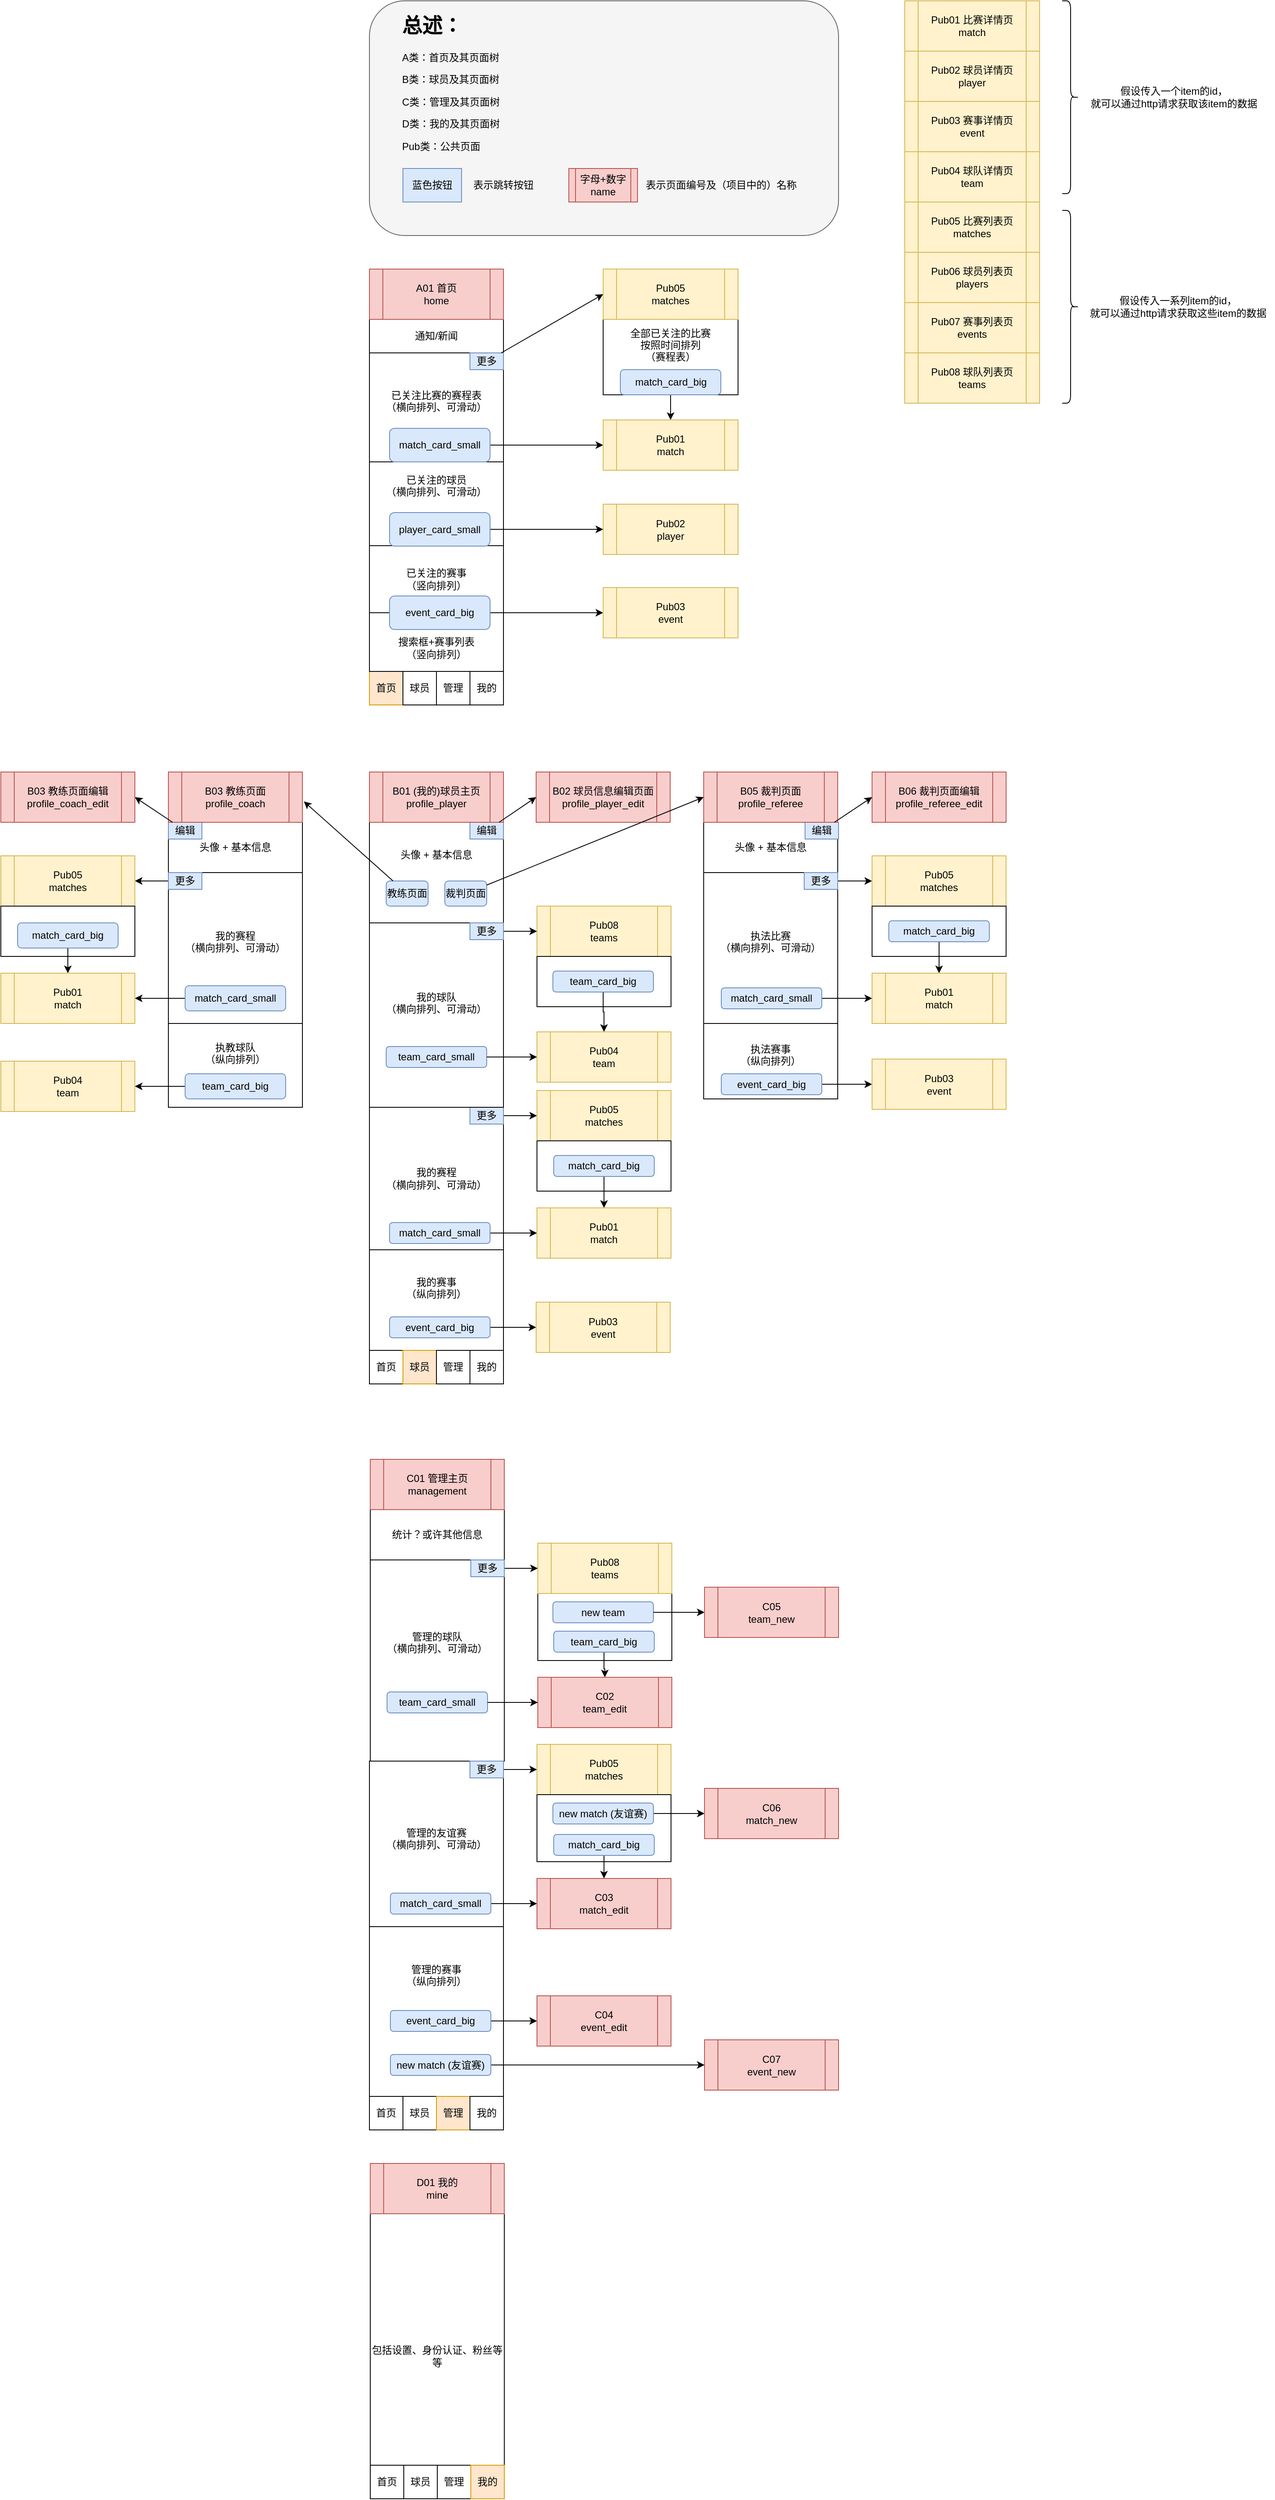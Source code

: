 <mxfile version="23.1.5" type="device">
  <diagram name="第 1 页" id="bRs-Yu05ukqLQXvmFO2j">
    <mxGraphModel dx="2021" dy="2065" grid="1" gridSize="10" guides="1" tooltips="1" connect="1" arrows="1" fold="1" page="1" pageScale="1" pageWidth="827" pageHeight="1169" math="0" shadow="0">
      <root>
        <mxCell id="0" />
        <mxCell id="1" parent="0" />
        <mxCell id="XkUp8fBl9SVcWvUChdZI-115" value="" style="rounded=0;whiteSpace=wrap;html=1;" vertex="1" parent="1">
          <mxGeometry x="201" y="1060" width="160" height="80" as="geometry" />
        </mxCell>
        <mxCell id="XkUp8fBl9SVcWvUChdZI-106" value="" style="rounded=0;whiteSpace=wrap;html=1;" vertex="1" parent="1">
          <mxGeometry y="200" width="160" height="60" as="geometry" />
        </mxCell>
        <mxCell id="XkUp8fBl9SVcWvUChdZI-30" value="" style="rounded=1;whiteSpace=wrap;html=1;fillColor=#f5f5f5;strokeColor=#666666;fontColor=#333333;" vertex="1" parent="1">
          <mxGeometry y="-840" width="560" height="280" as="geometry" />
        </mxCell>
        <mxCell id="w51F5SMFu8FCbX86xvPS-1" value="" style="rounded=0;whiteSpace=wrap;html=1;" parent="1" vertex="1">
          <mxGeometry y="-460" width="160" height="340" as="geometry" />
        </mxCell>
        <mxCell id="w51F5SMFu8FCbX86xvPS-2" value="通知/新闻" style="rounded=0;whiteSpace=wrap;html=1;" parent="1" vertex="1">
          <mxGeometry y="-460" width="160" height="40" as="geometry" />
        </mxCell>
        <mxCell id="w51F5SMFu8FCbX86xvPS-3" value="首页" style="rounded=0;whiteSpace=wrap;html=1;fillColor=#ffe6cc;strokeColor=#d79b00;" parent="1" vertex="1">
          <mxGeometry y="-40" width="40" height="40" as="geometry" />
        </mxCell>
        <mxCell id="w51F5SMFu8FCbX86xvPS-4" value="球员" style="rounded=0;whiteSpace=wrap;html=1;" parent="1" vertex="1">
          <mxGeometry x="40" y="-40" width="40" height="40" as="geometry" />
        </mxCell>
        <mxCell id="w51F5SMFu8FCbX86xvPS-5" value="管理" style="rounded=0;whiteSpace=wrap;html=1;" parent="1" vertex="1">
          <mxGeometry x="80" y="-40" width="40" height="40" as="geometry" />
        </mxCell>
        <mxCell id="w51F5SMFu8FCbX86xvPS-6" value="我的" style="rounded=0;whiteSpace=wrap;html=1;" parent="1" vertex="1">
          <mxGeometry x="120" y="-40" width="40" height="40" as="geometry" />
        </mxCell>
        <mxCell id="w51F5SMFu8FCbX86xvPS-8" value="包括设置、身份认证、粉丝等等" style="rounded=0;whiteSpace=wrap;html=1;" parent="1" vertex="1">
          <mxGeometry x="1" y="1800" width="160" height="340" as="geometry" />
        </mxCell>
        <mxCell id="w51F5SMFu8FCbX86xvPS-9" value="首页" style="rounded=0;whiteSpace=wrap;html=1;" parent="1" vertex="1">
          <mxGeometry x="1" y="2100" width="40" height="40" as="geometry" />
        </mxCell>
        <mxCell id="w51F5SMFu8FCbX86xvPS-10" value="球员" style="rounded=0;whiteSpace=wrap;html=1;" parent="1" vertex="1">
          <mxGeometry x="41" y="2100" width="40" height="40" as="geometry" />
        </mxCell>
        <mxCell id="w51F5SMFu8FCbX86xvPS-12" value="管理" style="rounded=0;whiteSpace=wrap;html=1;" parent="1" vertex="1">
          <mxGeometry x="81" y="2100" width="40" height="40" as="geometry" />
        </mxCell>
        <mxCell id="w51F5SMFu8FCbX86xvPS-23" value="已关注比赛的赛程表&lt;br&gt;（横向排列、可滑动）&lt;br&gt;&lt;div&gt;&lt;br/&gt;&lt;/div&gt;" style="rounded=0;whiteSpace=wrap;html=1;" parent="1" vertex="1">
          <mxGeometry y="-420" width="160" height="130" as="geometry" />
        </mxCell>
        <mxCell id="w51F5SMFu8FCbX86xvPS-24" value="已关注的赛事&lt;br&gt;（竖向排列）" style="rounded=0;whiteSpace=wrap;html=1;" parent="1" vertex="1">
          <mxGeometry y="-190" width="160" height="80" as="geometry" />
        </mxCell>
        <mxCell id="w51F5SMFu8FCbX86xvPS-25" value="&lt;br&gt;搜索框+赛事列表&lt;br&gt;（竖向排列）" style="rounded=0;whiteSpace=wrap;html=1;" parent="1" vertex="1">
          <mxGeometry y="-110" width="160" height="70" as="geometry" />
        </mxCell>
        <mxCell id="w51F5SMFu8FCbX86xvPS-26" value="更多" style="text;html=1;align=center;verticalAlign=middle;whiteSpace=wrap;rounded=0;fillColor=#dae8fc;strokeColor=#6c8ebf;" parent="1" vertex="1">
          <mxGeometry x="120" y="-420" width="40" height="20" as="geometry" />
        </mxCell>
        <mxCell id="w51F5SMFu8FCbX86xvPS-29" value="全部已关注的比赛&lt;br&gt;按照时间排列&lt;br&gt;（赛程表）&lt;br&gt;&lt;br&gt;&lt;div&gt;&lt;br&gt;&lt;/div&gt;" style="rounded=0;whiteSpace=wrap;html=1;" parent="1" vertex="1">
          <mxGeometry x="279" y="-460" width="161" height="90" as="geometry" />
        </mxCell>
        <mxCell id="w51F5SMFu8FCbX86xvPS-43" value="头像 + 基本信息&lt;br&gt;&lt;br&gt;&lt;div&gt;&lt;br&gt;&lt;/div&gt;&lt;div&gt;&lt;br&gt;&lt;/div&gt;" style="rounded=0;whiteSpace=wrap;html=1;" parent="1" vertex="1">
          <mxGeometry y="140" width="160" height="120" as="geometry" />
        </mxCell>
        <mxCell id="w51F5SMFu8FCbX86xvPS-44" value="编辑" style="text;html=1;align=center;verticalAlign=middle;whiteSpace=wrap;rounded=0;fillColor=#dae8fc;strokeColor=#6c8ebf;" parent="1" vertex="1">
          <mxGeometry x="120" y="140" width="40" height="20" as="geometry" />
        </mxCell>
        <mxCell id="w51F5SMFu8FCbX86xvPS-49" value="我的赛事&lt;br&gt;（纵向排列）&lt;br&gt;&lt;br&gt;&lt;div&gt;&lt;br/&gt;&lt;/div&gt;" style="rounded=0;whiteSpace=wrap;html=1;" parent="1" vertex="1">
          <mxGeometry y="650" width="160" height="120" as="geometry" />
        </mxCell>
        <mxCell id="w51F5SMFu8FCbX86xvPS-66" value="教练页面" style="rounded=1;whiteSpace=wrap;html=1;fillColor=#dae8fc;strokeColor=#6c8ebf;" parent="1" vertex="1">
          <mxGeometry x="20" y="210" width="50" height="30" as="geometry" />
        </mxCell>
        <mxCell id="w51F5SMFu8FCbX86xvPS-67" value="裁判页面" style="rounded=1;whiteSpace=wrap;html=1;fillColor=#dae8fc;strokeColor=#6c8ebf;" parent="1" vertex="1">
          <mxGeometry x="90" y="210" width="50" height="30" as="geometry" />
        </mxCell>
        <mxCell id="w51F5SMFu8FCbX86xvPS-68" value="我的" style="rounded=0;whiteSpace=wrap;html=1;fillColor=#ffe6cc;strokeColor=#d79b00;" parent="1" vertex="1">
          <mxGeometry x="121" y="2100" width="40" height="40" as="geometry" />
        </mxCell>
        <mxCell id="w51F5SMFu8FCbX86xvPS-72" value="首页" style="rounded=0;whiteSpace=wrap;html=1;" parent="1" vertex="1">
          <mxGeometry y="770" width="40" height="40" as="geometry" />
        </mxCell>
        <mxCell id="w51F5SMFu8FCbX86xvPS-73" value="球员" style="rounded=0;whiteSpace=wrap;html=1;fillColor=#ffe6cc;strokeColor=#d79b00;" parent="1" vertex="1">
          <mxGeometry x="40" y="770" width="40" height="40" as="geometry" />
        </mxCell>
        <mxCell id="w51F5SMFu8FCbX86xvPS-74" value="管理" style="rounded=0;whiteSpace=wrap;html=1;" parent="1" vertex="1">
          <mxGeometry x="80" y="770" width="40" height="40" as="geometry" />
        </mxCell>
        <mxCell id="w51F5SMFu8FCbX86xvPS-75" value="我的" style="rounded=0;whiteSpace=wrap;html=1;" parent="1" vertex="1">
          <mxGeometry x="120" y="770" width="40" height="40" as="geometry" />
        </mxCell>
        <mxCell id="w51F5SMFu8FCbX86xvPS-79" value="头像 + 基本信息" style="rounded=0;whiteSpace=wrap;html=1;" parent="1" vertex="1">
          <mxGeometry x="-240" y="140" width="160" height="60" as="geometry" />
        </mxCell>
        <mxCell id="w51F5SMFu8FCbX86xvPS-80" value="编辑" style="text;html=1;align=center;verticalAlign=middle;whiteSpace=wrap;rounded=0;fillColor=#dae8fc;strokeColor=#6c8ebf;" parent="1" vertex="1">
          <mxGeometry x="-240" y="140" width="40" height="20" as="geometry" />
        </mxCell>
        <mxCell id="w51F5SMFu8FCbX86xvPS-81" value="执教球队&lt;br&gt;（纵向排列）&lt;br&gt;&lt;br&gt;&lt;div&gt;&lt;br/&gt;&lt;/div&gt;" style="rounded=0;whiteSpace=wrap;html=1;" parent="1" vertex="1">
          <mxGeometry x="-240" y="380" width="160" height="100" as="geometry" />
        </mxCell>
        <mxCell id="w51F5SMFu8FCbX86xvPS-83" value="头像 + 基本信息" style="rounded=0;whiteSpace=wrap;html=1;" parent="1" vertex="1">
          <mxGeometry x="399" y="140" width="160" height="60" as="geometry" />
        </mxCell>
        <mxCell id="w51F5SMFu8FCbX86xvPS-84" value="编辑" style="text;html=1;align=center;verticalAlign=middle;whiteSpace=wrap;rounded=0;fillColor=#dae8fc;strokeColor=#6c8ebf;" parent="1" vertex="1">
          <mxGeometry x="520" y="140" width="40" height="20" as="geometry" />
        </mxCell>
        <mxCell id="w51F5SMFu8FCbX86xvPS-85" value="执法比赛&lt;br&gt;（横向排列、可滑动）&lt;div&gt;&lt;br/&gt;&lt;/div&gt;" style="rounded=0;whiteSpace=wrap;html=1;" parent="1" vertex="1">
          <mxGeometry x="399" y="200" width="160" height="180" as="geometry" />
        </mxCell>
        <mxCell id="w51F5SMFu8FCbX86xvPS-87" value="执法赛事&lt;br&gt;（纵向排列）&lt;br&gt;&lt;div&gt;&lt;br/&gt;&lt;/div&gt;" style="rounded=0;whiteSpace=wrap;html=1;" parent="1" vertex="1">
          <mxGeometry x="399" y="380" width="160" height="90" as="geometry" />
        </mxCell>
        <mxCell id="w51F5SMFu8FCbX86xvPS-92" value="统计？或许其他信息" style="rounded=0;whiteSpace=wrap;html=1;" parent="1" vertex="1">
          <mxGeometry x="1" y="960" width="160" height="60" as="geometry" />
        </mxCell>
        <mxCell id="w51F5SMFu8FCbX86xvPS-101" value="已关注的球员&lt;br&gt;（横向排列、可滑动）&lt;br&gt;&lt;br&gt;&lt;br&gt;&lt;div&gt;&lt;br/&gt;&lt;/div&gt;" style="rounded=0;whiteSpace=wrap;html=1;" parent="1" vertex="1">
          <mxGeometry y="-290" width="160" height="100" as="geometry" />
        </mxCell>
        <mxCell id="XkUp8fBl9SVcWvUChdZI-1" value="A01 首页&lt;br&gt;home" style="shape=process;whiteSpace=wrap;html=1;backgroundOutline=1;fillColor=#f8cecc;strokeColor=#b85450;" vertex="1" parent="1">
          <mxGeometry y="-520" width="160" height="60" as="geometry" />
        </mxCell>
        <mxCell id="XkUp8fBl9SVcWvUChdZI-2" value="Pub05&lt;div&gt;matches&lt;/div&gt;" style="shape=process;whiteSpace=wrap;html=1;backgroundOutline=1;fillColor=#fff2cc;strokeColor=#d6b656;" vertex="1" parent="1">
          <mxGeometry x="279" y="-520" width="161" height="60" as="geometry" />
        </mxCell>
        <mxCell id="XkUp8fBl9SVcWvUChdZI-3" value="Pub02&lt;br&gt;player" style="shape=process;whiteSpace=wrap;html=1;backgroundOutline=1;fillColor=#fff2cc;strokeColor=#d6b656;" vertex="1" parent="1">
          <mxGeometry x="279" y="-239.5" width="161" height="60" as="geometry" />
        </mxCell>
        <mxCell id="XkUp8fBl9SVcWvUChdZI-6" value="&lt;h1&gt;总述：&lt;/h1&gt;&lt;p&gt;A类：首页及其页面树&lt;/p&gt;&lt;p&gt;B类：球员及其页面树&lt;/p&gt;&lt;p&gt;C类：管理及其页面树&lt;/p&gt;&lt;p&gt;D类：我的及其页面树&lt;/p&gt;&lt;p&gt;Pub类：公共页面&lt;/p&gt;&lt;p&gt;&lt;br&gt;&lt;/p&gt;&lt;p&gt;&amp;nbsp; &amp;nbsp; &amp;nbsp; &amp;nbsp; &amp;nbsp; &amp;nbsp; &amp;nbsp; &amp;nbsp; &amp;nbsp; &amp;nbsp; &amp;nbsp; &amp;nbsp;&lt;/p&gt;" style="text;html=1;spacing=5;spacingTop=-20;whiteSpace=wrap;overflow=hidden;rounded=0;" vertex="1" parent="1">
          <mxGeometry x="34" y="-830" width="190" height="180" as="geometry" />
        </mxCell>
        <mxCell id="XkUp8fBl9SVcWvUChdZI-8" value="" style="endArrow=classic;html=1;rounded=0;entryX=0;entryY=0.5;entryDx=0;entryDy=0;" edge="1" parent="1" source="w51F5SMFu8FCbX86xvPS-26" target="XkUp8fBl9SVcWvUChdZI-2">
          <mxGeometry width="50" height="50" relative="1" as="geometry">
            <mxPoint x="220" y="-420" as="sourcePoint" />
            <mxPoint x="270" y="-470" as="targetPoint" />
          </mxGeometry>
        </mxCell>
        <mxCell id="XkUp8fBl9SVcWvUChdZI-10" value="蓝色按钮" style="rounded=0;whiteSpace=wrap;html=1;fillColor=#dae8fc;strokeColor=#6c8ebf;" vertex="1" parent="1">
          <mxGeometry x="40" y="-640" width="70" height="40" as="geometry" />
        </mxCell>
        <mxCell id="XkUp8fBl9SVcWvUChdZI-11" value="" style="endArrow=classic;html=1;rounded=0;entryX=0;entryY=0.5;entryDx=0;entryDy=0;" edge="1" parent="1" source="XkUp8fBl9SVcWvUChdZI-34" target="XkUp8fBl9SVcWvUChdZI-3">
          <mxGeometry width="50" height="50" relative="1" as="geometry">
            <mxPoint x="148.5" y="-219.5" as="sourcePoint" />
            <mxPoint x="240" y="-250" as="targetPoint" />
          </mxGeometry>
        </mxCell>
        <mxCell id="XkUp8fBl9SVcWvUChdZI-12" value="字母+数字&lt;br&gt;name" style="shape=process;whiteSpace=wrap;html=1;backgroundOutline=1;fillColor=#f8cecc;strokeColor=#b85450;" vertex="1" parent="1">
          <mxGeometry x="238" y="-640" width="82" height="40" as="geometry" />
        </mxCell>
        <mxCell id="XkUp8fBl9SVcWvUChdZI-13" value="表示跳转按钮" style="text;html=1;align=center;verticalAlign=middle;whiteSpace=wrap;rounded=0;" vertex="1" parent="1">
          <mxGeometry x="110" y="-640" width="100" height="40" as="geometry" />
        </mxCell>
        <mxCell id="XkUp8fBl9SVcWvUChdZI-14" value="表示页面编号及（项目中的）名称" style="text;html=1;align=center;verticalAlign=middle;whiteSpace=wrap;rounded=0;" vertex="1" parent="1">
          <mxGeometry x="320" y="-640" width="200" height="40" as="geometry" />
        </mxCell>
        <mxCell id="XkUp8fBl9SVcWvUChdZI-16" value="B01 (我的)球员主页&lt;br&gt;profile_player" style="shape=process;whiteSpace=wrap;html=1;backgroundOutline=1;fillColor=#f8cecc;strokeColor=#b85450;" vertex="1" parent="1">
          <mxGeometry y="80" width="160" height="60" as="geometry" />
        </mxCell>
        <mxCell id="XkUp8fBl9SVcWvUChdZI-17" value="B02 球员信息编辑页面&lt;br&gt;profile_player_edit" style="shape=process;whiteSpace=wrap;html=1;backgroundOutline=1;fillColor=#f8cecc;strokeColor=#b85450;" vertex="1" parent="1">
          <mxGeometry x="199" y="80" width="160" height="60" as="geometry" />
        </mxCell>
        <mxCell id="XkUp8fBl9SVcWvUChdZI-18" value="B03 教练页面&lt;br&gt;profile_coach" style="shape=process;whiteSpace=wrap;html=1;backgroundOutline=1;fillColor=#f8cecc;strokeColor=#b85450;" vertex="1" parent="1">
          <mxGeometry x="-240" y="80" width="160" height="60" as="geometry" />
        </mxCell>
        <mxCell id="XkUp8fBl9SVcWvUChdZI-20" value="" style="endArrow=classic;html=1;rounded=0;entryX=1.011;entryY=0.585;entryDx=0;entryDy=0;entryPerimeter=0;" edge="1" parent="1" source="w51F5SMFu8FCbX86xvPS-66" target="XkUp8fBl9SVcWvUChdZI-18">
          <mxGeometry width="50" height="50" relative="1" as="geometry">
            <mxPoint x="-60" y="135" as="sourcePoint" />
            <mxPoint x="-10" y="85" as="targetPoint" />
          </mxGeometry>
        </mxCell>
        <mxCell id="XkUp8fBl9SVcWvUChdZI-21" value="B03 教练页面编辑&lt;br&gt;profile_coach_edit" style="shape=process;whiteSpace=wrap;html=1;backgroundOutline=1;fillColor=#f8cecc;strokeColor=#b85450;" vertex="1" parent="1">
          <mxGeometry x="-440" y="80" width="160" height="60" as="geometry" />
        </mxCell>
        <mxCell id="XkUp8fBl9SVcWvUChdZI-22" value="" style="endArrow=classic;html=1;rounded=0;entryX=1;entryY=0.5;entryDx=0;entryDy=0;" edge="1" parent="1" source="w51F5SMFu8FCbX86xvPS-80" target="XkUp8fBl9SVcWvUChdZI-21">
          <mxGeometry width="50" height="50" relative="1" as="geometry">
            <mxPoint x="-330" y="240" as="sourcePoint" />
            <mxPoint x="-280" y="190" as="targetPoint" />
          </mxGeometry>
        </mxCell>
        <mxCell id="XkUp8fBl9SVcWvUChdZI-23" value="" style="endArrow=classic;html=1;rounded=0;entryX=0;entryY=0.5;entryDx=0;entryDy=0;" edge="1" parent="1" source="w51F5SMFu8FCbX86xvPS-44" target="XkUp8fBl9SVcWvUChdZI-17">
          <mxGeometry width="50" height="50" relative="1" as="geometry">
            <mxPoint x="140" y="210" as="sourcePoint" />
            <mxPoint x="190" y="160" as="targetPoint" />
          </mxGeometry>
        </mxCell>
        <mxCell id="XkUp8fBl9SVcWvUChdZI-24" value="B05 裁判页面&lt;br&gt;profile_referee" style="shape=process;whiteSpace=wrap;html=1;backgroundOutline=1;fillColor=#f8cecc;strokeColor=#b85450;" vertex="1" parent="1">
          <mxGeometry x="399" y="80" width="160" height="60" as="geometry" />
        </mxCell>
        <mxCell id="XkUp8fBl9SVcWvUChdZI-25" value="" style="endArrow=classic;html=1;rounded=0;entryX=0;entryY=0.5;entryDx=0;entryDy=0;" edge="1" parent="1" source="w51F5SMFu8FCbX86xvPS-67" target="XkUp8fBl9SVcWvUChdZI-24">
          <mxGeometry width="50" height="50" relative="1" as="geometry">
            <mxPoint x="240" y="220" as="sourcePoint" />
            <mxPoint x="290" y="170" as="targetPoint" />
          </mxGeometry>
        </mxCell>
        <mxCell id="XkUp8fBl9SVcWvUChdZI-26" value="B06 裁判页面编辑&lt;br&gt;profile_referee_edit" style="shape=process;whiteSpace=wrap;html=1;backgroundOutline=1;fillColor=#f8cecc;strokeColor=#b85450;" vertex="1" parent="1">
          <mxGeometry x="600" y="80" width="160" height="60" as="geometry" />
        </mxCell>
        <mxCell id="XkUp8fBl9SVcWvUChdZI-27" value="" style="endArrow=classic;html=1;rounded=0;entryX=0;entryY=0.5;entryDx=0;entryDy=0;" edge="1" parent="1" source="w51F5SMFu8FCbX86xvPS-84" target="XkUp8fBl9SVcWvUChdZI-26">
          <mxGeometry width="50" height="50" relative="1" as="geometry">
            <mxPoint x="670" y="200" as="sourcePoint" />
            <mxPoint x="720" y="150" as="targetPoint" />
          </mxGeometry>
        </mxCell>
        <mxCell id="XkUp8fBl9SVcWvUChdZI-28" value="我的赛程&lt;br&gt;（横向排列、可滑动）&lt;br&gt;&lt;div&gt;&lt;br/&gt;&lt;/div&gt;" style="rounded=0;whiteSpace=wrap;html=1;" vertex="1" parent="1">
          <mxGeometry x="-240" y="200" width="160" height="180" as="geometry" />
        </mxCell>
        <mxCell id="XkUp8fBl9SVcWvUChdZI-80" style="edgeStyle=orthogonalEdgeStyle;rounded=0;orthogonalLoop=1;jettySize=auto;html=1;" edge="1" parent="1" source="XkUp8fBl9SVcWvUChdZI-29" target="XkUp8fBl9SVcWvUChdZI-79">
          <mxGeometry relative="1" as="geometry" />
        </mxCell>
        <mxCell id="XkUp8fBl9SVcWvUChdZI-29" value="更多" style="text;html=1;align=center;verticalAlign=middle;whiteSpace=wrap;rounded=0;fillColor=#dae8fc;strokeColor=#6c8ebf;" vertex="1" parent="1">
          <mxGeometry x="-240" y="200" width="40" height="20" as="geometry" />
        </mxCell>
        <mxCell id="XkUp8fBl9SVcWvUChdZI-36" style="edgeStyle=orthogonalEdgeStyle;rounded=0;orthogonalLoop=1;jettySize=auto;html=1;" edge="1" parent="1" source="XkUp8fBl9SVcWvUChdZI-32" target="XkUp8fBl9SVcWvUChdZI-35">
          <mxGeometry relative="1" as="geometry" />
        </mxCell>
        <mxCell id="XkUp8fBl9SVcWvUChdZI-32" value="match_card_small" style="rounded=1;whiteSpace=wrap;html=1;fillColor=#dae8fc;strokeColor=#6c8ebf;" vertex="1" parent="1">
          <mxGeometry x="24" y="-330" width="120" height="40" as="geometry" />
        </mxCell>
        <mxCell id="XkUp8fBl9SVcWvUChdZI-37" style="edgeStyle=orthogonalEdgeStyle;rounded=0;orthogonalLoop=1;jettySize=auto;html=1;" edge="1" parent="1" source="XkUp8fBl9SVcWvUChdZI-33" target="XkUp8fBl9SVcWvUChdZI-35">
          <mxGeometry relative="1" as="geometry">
            <Array as="points">
              <mxPoint x="360" y="-320" />
            </Array>
          </mxGeometry>
        </mxCell>
        <mxCell id="XkUp8fBl9SVcWvUChdZI-33" value="match_card_big" style="rounded=1;whiteSpace=wrap;html=1;fillColor=#dae8fc;strokeColor=#6c8ebf;" vertex="1" parent="1">
          <mxGeometry x="299.5" y="-400" width="120" height="30" as="geometry" />
        </mxCell>
        <mxCell id="XkUp8fBl9SVcWvUChdZI-34" value="player_card_small" style="rounded=1;whiteSpace=wrap;html=1;fillColor=#dae8fc;strokeColor=#6c8ebf;" vertex="1" parent="1">
          <mxGeometry x="24" y="-229.5" width="120" height="40" as="geometry" />
        </mxCell>
        <mxCell id="XkUp8fBl9SVcWvUChdZI-35" value="Pub01&lt;br&gt;match" style="shape=process;whiteSpace=wrap;html=1;backgroundOutline=1;fillColor=#fff2cc;strokeColor=#d6b656;" vertex="1" parent="1">
          <mxGeometry x="279" y="-340" width="161" height="60" as="geometry" />
        </mxCell>
        <mxCell id="XkUp8fBl9SVcWvUChdZI-40" style="edgeStyle=orthogonalEdgeStyle;rounded=0;orthogonalLoop=1;jettySize=auto;html=1;" edge="1" parent="1" source="XkUp8fBl9SVcWvUChdZI-38" target="XkUp8fBl9SVcWvUChdZI-39">
          <mxGeometry relative="1" as="geometry" />
        </mxCell>
        <mxCell id="XkUp8fBl9SVcWvUChdZI-38" value="event_card_big" style="rounded=1;whiteSpace=wrap;html=1;fillColor=#dae8fc;strokeColor=#6c8ebf;" vertex="1" parent="1">
          <mxGeometry x="24" y="-130" width="120" height="40" as="geometry" />
        </mxCell>
        <mxCell id="XkUp8fBl9SVcWvUChdZI-39" value="Pub03&lt;br&gt;event" style="shape=process;whiteSpace=wrap;html=1;backgroundOutline=1;fillColor=#fff2cc;strokeColor=#d6b656;" vertex="1" parent="1">
          <mxGeometry x="279" y="-140" width="161" height="60" as="geometry" />
        </mxCell>
        <mxCell id="XkUp8fBl9SVcWvUChdZI-87" style="edgeStyle=orthogonalEdgeStyle;rounded=0;orthogonalLoop=1;jettySize=auto;html=1;" edge="1" parent="1" source="XkUp8fBl9SVcWvUChdZI-41" target="XkUp8fBl9SVcWvUChdZI-86">
          <mxGeometry relative="1" as="geometry" />
        </mxCell>
        <mxCell id="XkUp8fBl9SVcWvUChdZI-41" value="team_card_big" style="rounded=1;whiteSpace=wrap;html=1;fillColor=#dae8fc;strokeColor=#6c8ebf;" vertex="1" parent="1">
          <mxGeometry x="-220" y="440" width="120" height="30" as="geometry" />
        </mxCell>
        <mxCell id="XkUp8fBl9SVcWvUChdZI-85" style="edgeStyle=orthogonalEdgeStyle;rounded=0;orthogonalLoop=1;jettySize=auto;html=1;" edge="1" parent="1" source="XkUp8fBl9SVcWvUChdZI-43" target="XkUp8fBl9SVcWvUChdZI-83">
          <mxGeometry relative="1" as="geometry" />
        </mxCell>
        <mxCell id="XkUp8fBl9SVcWvUChdZI-43" value="match_card_small" style="rounded=1;whiteSpace=wrap;html=1;fillColor=#dae8fc;strokeColor=#6c8ebf;" vertex="1" parent="1">
          <mxGeometry x="-220" y="335" width="120" height="30" as="geometry" />
        </mxCell>
        <mxCell id="XkUp8fBl9SVcWvUChdZI-44" value="Pub01 比赛详情页&lt;br&gt;match" style="shape=process;whiteSpace=wrap;html=1;backgroundOutline=1;fillColor=#fff2cc;strokeColor=#d6b656;" vertex="1" parent="1">
          <mxGeometry x="639" y="-840" width="161" height="60" as="geometry" />
        </mxCell>
        <mxCell id="XkUp8fBl9SVcWvUChdZI-45" value="Pub02 球员详情页&lt;br&gt;player" style="shape=process;whiteSpace=wrap;html=1;backgroundOutline=1;fillColor=#fff2cc;strokeColor=#d6b656;" vertex="1" parent="1">
          <mxGeometry x="639" y="-780" width="161" height="60" as="geometry" />
        </mxCell>
        <mxCell id="XkUp8fBl9SVcWvUChdZI-46" value="Pub03 赛事详情页&lt;br&gt;event" style="shape=process;whiteSpace=wrap;html=1;backgroundOutline=1;fillColor=#fff2cc;strokeColor=#d6b656;" vertex="1" parent="1">
          <mxGeometry x="639" y="-720" width="161" height="60" as="geometry" />
        </mxCell>
        <mxCell id="XkUp8fBl9SVcWvUChdZI-47" value="Pub05 比赛列表页&lt;div&gt;matches&lt;/div&gt;" style="shape=process;whiteSpace=wrap;html=1;backgroundOutline=1;fillColor=#fff2cc;strokeColor=#d6b656;" vertex="1" parent="1">
          <mxGeometry x="639" y="-600" width="161" height="60" as="geometry" />
        </mxCell>
        <mxCell id="XkUp8fBl9SVcWvUChdZI-48" value="Pub04 球队详情页&lt;br&gt;&lt;span style=&quot;background-color: initial;&quot;&gt;team&lt;/span&gt;" style="shape=process;whiteSpace=wrap;html=1;backgroundOutline=1;fillColor=#fff2cc;strokeColor=#d6b656;" vertex="1" parent="1">
          <mxGeometry x="639" y="-660" width="161" height="60" as="geometry" />
        </mxCell>
        <mxCell id="XkUp8fBl9SVcWvUChdZI-49" value="Pub06 球员列表页&lt;div&gt;players&lt;/div&gt;" style="shape=process;whiteSpace=wrap;html=1;backgroundOutline=1;fillColor=#fff2cc;strokeColor=#d6b656;" vertex="1" parent="1">
          <mxGeometry x="639" y="-540" width="161" height="60" as="geometry" />
        </mxCell>
        <mxCell id="XkUp8fBl9SVcWvUChdZI-50" value="Pub07 赛事列表页&lt;div&gt;events&lt;/div&gt;" style="shape=process;whiteSpace=wrap;html=1;backgroundOutline=1;fillColor=#fff2cc;strokeColor=#d6b656;" vertex="1" parent="1">
          <mxGeometry x="639" y="-480" width="161" height="60" as="geometry" />
        </mxCell>
        <mxCell id="XkUp8fBl9SVcWvUChdZI-51" value="Pub08 球队列表&lt;span style=&quot;background-color: initial;&quot;&gt;页&lt;/span&gt;&lt;br&gt;&lt;div&gt;teams&lt;/div&gt;" style="shape=process;whiteSpace=wrap;html=1;backgroundOutline=1;fillColor=#fff2cc;strokeColor=#d6b656;" vertex="1" parent="1">
          <mxGeometry x="639" y="-420" width="161" height="60" as="geometry" />
        </mxCell>
        <mxCell id="w51F5SMFu8FCbX86xvPS-47" value="我的赛程&lt;br&gt;（横向排列、可滑动）" style="rounded=0;whiteSpace=wrap;html=1;" parent="1" vertex="1">
          <mxGeometry y="480" width="160" height="170" as="geometry" />
        </mxCell>
        <mxCell id="XkUp8fBl9SVcWvUChdZI-69" style="edgeStyle=orthogonalEdgeStyle;rounded=0;orthogonalLoop=1;jettySize=auto;html=1;" edge="1" parent="1" source="w51F5SMFu8FCbX86xvPS-50" target="XkUp8fBl9SVcWvUChdZI-68">
          <mxGeometry relative="1" as="geometry" />
        </mxCell>
        <mxCell id="w51F5SMFu8FCbX86xvPS-50" value="更多" style="text;html=1;align=center;verticalAlign=middle;whiteSpace=wrap;rounded=0;fillColor=#dae8fc;strokeColor=#6c8ebf;" parent="1" vertex="1">
          <mxGeometry x="120" y="480" width="40" height="20" as="geometry" />
        </mxCell>
        <mxCell id="XkUp8fBl9SVcWvUChdZI-59" value="Pub08&lt;br&gt;teams" style="shape=process;whiteSpace=wrap;html=1;backgroundOutline=1;fillColor=#fff2cc;strokeColor=#d6b656;" vertex="1" parent="1">
          <mxGeometry x="200" y="240" width="160" height="60" as="geometry" />
        </mxCell>
        <mxCell id="XkUp8fBl9SVcWvUChdZI-60" value="" style="endArrow=classic;html=1;rounded=0;" edge="1" parent="1" source="w51F5SMFu8FCbX86xvPS-48" target="XkUp8fBl9SVcWvUChdZI-59">
          <mxGeometry width="50" height="50" relative="1" as="geometry">
            <mxPoint x="240" y="400" as="sourcePoint" />
            <mxPoint x="290" y="350" as="targetPoint" />
          </mxGeometry>
        </mxCell>
        <mxCell id="XkUp8fBl9SVcWvUChdZI-61" value="" style="rounded=0;whiteSpace=wrap;html=1;" vertex="1" parent="1">
          <mxGeometry x="200" y="300" width="160" height="60" as="geometry" />
        </mxCell>
        <mxCell id="XkUp8fBl9SVcWvUChdZI-66" style="edgeStyle=orthogonalEdgeStyle;rounded=0;orthogonalLoop=1;jettySize=auto;html=1;" edge="1" parent="1" source="XkUp8fBl9SVcWvUChdZI-62" target="XkUp8fBl9SVcWvUChdZI-63">
          <mxGeometry relative="1" as="geometry" />
        </mxCell>
        <mxCell id="XkUp8fBl9SVcWvUChdZI-62" value="team_card_big" style="rounded=1;whiteSpace=wrap;html=1;fillColor=#dae8fc;strokeColor=#6c8ebf;" vertex="1" parent="1">
          <mxGeometry x="219" y="317.5" width="120" height="25" as="geometry" />
        </mxCell>
        <mxCell id="w51F5SMFu8FCbX86xvPS-51" value="我的球队&lt;br&gt;（横向排列、可滑动）&lt;br&gt;&lt;br&gt;&lt;div&gt;&lt;br/&gt;&lt;/div&gt;" style="rounded=0;whiteSpace=wrap;html=1;" parent="1" vertex="1">
          <mxGeometry y="260" width="160" height="220" as="geometry" />
        </mxCell>
        <mxCell id="w51F5SMFu8FCbX86xvPS-48" value="更多" style="text;html=1;align=center;verticalAlign=middle;whiteSpace=wrap;rounded=0;fillColor=#dae8fc;strokeColor=#6c8ebf;" parent="1" vertex="1">
          <mxGeometry x="120" y="260" width="40" height="20" as="geometry" />
        </mxCell>
        <mxCell id="XkUp8fBl9SVcWvUChdZI-57" value="team_card_small" style="rounded=1;whiteSpace=wrap;html=1;fillColor=#dae8fc;strokeColor=#6c8ebf;" vertex="1" parent="1">
          <mxGeometry x="20" y="407.5" width="120" height="25" as="geometry" />
        </mxCell>
        <mxCell id="XkUp8fBl9SVcWvUChdZI-63" value="Pub04&lt;br&gt;team" style="shape=process;whiteSpace=wrap;html=1;backgroundOutline=1;fillColor=#fff2cc;strokeColor=#d6b656;" vertex="1" parent="1">
          <mxGeometry x="200" y="390" width="160" height="60" as="geometry" />
        </mxCell>
        <mxCell id="XkUp8fBl9SVcWvUChdZI-64" value="" style="endArrow=classic;html=1;rounded=0;exitX=1;exitY=0.5;exitDx=0;exitDy=0;entryX=0;entryY=0.5;entryDx=0;entryDy=0;" edge="1" parent="1" source="XkUp8fBl9SVcWvUChdZI-57" target="XkUp8fBl9SVcWvUChdZI-63">
          <mxGeometry width="50" height="50" relative="1" as="geometry">
            <mxPoint x="230" y="560" as="sourcePoint" />
            <mxPoint x="280" y="510" as="targetPoint" />
          </mxGeometry>
        </mxCell>
        <mxCell id="XkUp8fBl9SVcWvUChdZI-74" style="edgeStyle=orthogonalEdgeStyle;rounded=0;orthogonalLoop=1;jettySize=auto;html=1;" edge="1" parent="1" source="XkUp8fBl9SVcWvUChdZI-67" target="XkUp8fBl9SVcWvUChdZI-72">
          <mxGeometry relative="1" as="geometry" />
        </mxCell>
        <mxCell id="XkUp8fBl9SVcWvUChdZI-67" value="match_card_small" style="rounded=1;whiteSpace=wrap;html=1;fillColor=#dae8fc;strokeColor=#6c8ebf;" vertex="1" parent="1">
          <mxGeometry x="24" y="617.5" width="120" height="25" as="geometry" />
        </mxCell>
        <mxCell id="XkUp8fBl9SVcWvUChdZI-68" value="Pub05&lt;br&gt;matches" style="shape=process;whiteSpace=wrap;html=1;backgroundOutline=1;fillColor=#fff2cc;strokeColor=#d6b656;" vertex="1" parent="1">
          <mxGeometry x="200" y="460" width="160" height="60" as="geometry" />
        </mxCell>
        <mxCell id="XkUp8fBl9SVcWvUChdZI-70" value="" style="rounded=0;whiteSpace=wrap;html=1;" vertex="1" parent="1">
          <mxGeometry x="200" y="520" width="160" height="60" as="geometry" />
        </mxCell>
        <mxCell id="XkUp8fBl9SVcWvUChdZI-73" style="edgeStyle=orthogonalEdgeStyle;rounded=0;orthogonalLoop=1;jettySize=auto;html=1;" edge="1" parent="1" source="XkUp8fBl9SVcWvUChdZI-71" target="XkUp8fBl9SVcWvUChdZI-72">
          <mxGeometry relative="1" as="geometry" />
        </mxCell>
        <mxCell id="XkUp8fBl9SVcWvUChdZI-71" value="match_card_big" style="rounded=1;whiteSpace=wrap;html=1;fillColor=#dae8fc;strokeColor=#6c8ebf;" vertex="1" parent="1">
          <mxGeometry x="220" y="537.5" width="120" height="25" as="geometry" />
        </mxCell>
        <mxCell id="XkUp8fBl9SVcWvUChdZI-72" value="Pub01&lt;br&gt;match" style="shape=process;whiteSpace=wrap;html=1;backgroundOutline=1;fillColor=#fff2cc;strokeColor=#d6b656;" vertex="1" parent="1">
          <mxGeometry x="200" y="600" width="160" height="60" as="geometry" />
        </mxCell>
        <mxCell id="XkUp8fBl9SVcWvUChdZI-78" style="edgeStyle=orthogonalEdgeStyle;rounded=0;orthogonalLoop=1;jettySize=auto;html=1;" edge="1" parent="1" source="XkUp8fBl9SVcWvUChdZI-75" target="XkUp8fBl9SVcWvUChdZI-77">
          <mxGeometry relative="1" as="geometry" />
        </mxCell>
        <mxCell id="XkUp8fBl9SVcWvUChdZI-75" value="event_card_big" style="rounded=1;whiteSpace=wrap;html=1;fillColor=#dae8fc;strokeColor=#6c8ebf;" vertex="1" parent="1">
          <mxGeometry x="24" y="730" width="120" height="25" as="geometry" />
        </mxCell>
        <mxCell id="XkUp8fBl9SVcWvUChdZI-77" value="Pub03&lt;br&gt;event" style="shape=process;whiteSpace=wrap;html=1;backgroundOutline=1;fillColor=#fff2cc;strokeColor=#d6b656;" vertex="1" parent="1">
          <mxGeometry x="199" y="712.5" width="160" height="60" as="geometry" />
        </mxCell>
        <mxCell id="XkUp8fBl9SVcWvUChdZI-79" value="Pub05&lt;br&gt;matches" style="shape=process;whiteSpace=wrap;html=1;backgroundOutline=1;fillColor=#fff2cc;strokeColor=#d6b656;" vertex="1" parent="1">
          <mxGeometry x="-440" y="180" width="160" height="60" as="geometry" />
        </mxCell>
        <mxCell id="XkUp8fBl9SVcWvUChdZI-81" value="" style="rounded=0;whiteSpace=wrap;html=1;" vertex="1" parent="1">
          <mxGeometry x="-440" y="240" width="160" height="60" as="geometry" />
        </mxCell>
        <mxCell id="XkUp8fBl9SVcWvUChdZI-84" style="edgeStyle=orthogonalEdgeStyle;rounded=0;orthogonalLoop=1;jettySize=auto;html=1;" edge="1" parent="1" source="XkUp8fBl9SVcWvUChdZI-82" target="XkUp8fBl9SVcWvUChdZI-83">
          <mxGeometry relative="1" as="geometry" />
        </mxCell>
        <mxCell id="XkUp8fBl9SVcWvUChdZI-82" value="match_card_big" style="rounded=1;whiteSpace=wrap;html=1;fillColor=#dae8fc;strokeColor=#6c8ebf;" vertex="1" parent="1">
          <mxGeometry x="-420" y="260" width="120" height="30" as="geometry" />
        </mxCell>
        <mxCell id="XkUp8fBl9SVcWvUChdZI-83" value="Pub01&lt;br&gt;match" style="shape=process;whiteSpace=wrap;html=1;backgroundOutline=1;fillColor=#fff2cc;strokeColor=#d6b656;" vertex="1" parent="1">
          <mxGeometry x="-440" y="320" width="160" height="60" as="geometry" />
        </mxCell>
        <mxCell id="XkUp8fBl9SVcWvUChdZI-86" value="Pub04&lt;br&gt;team" style="shape=process;whiteSpace=wrap;html=1;backgroundOutline=1;fillColor=#fff2cc;strokeColor=#d6b656;" vertex="1" parent="1">
          <mxGeometry x="-440" y="425" width="160" height="60" as="geometry" />
        </mxCell>
        <mxCell id="XkUp8fBl9SVcWvUChdZI-108" style="edgeStyle=orthogonalEdgeStyle;rounded=0;orthogonalLoop=1;jettySize=auto;html=1;" edge="1" parent="1" source="XkUp8fBl9SVcWvUChdZI-88" target="XkUp8fBl9SVcWvUChdZI-107">
          <mxGeometry relative="1" as="geometry" />
        </mxCell>
        <mxCell id="XkUp8fBl9SVcWvUChdZI-88" value="event_card_big" style="rounded=1;whiteSpace=wrap;html=1;fillColor=#dae8fc;strokeColor=#6c8ebf;" vertex="1" parent="1">
          <mxGeometry x="420" y="440" width="120" height="25" as="geometry" />
        </mxCell>
        <mxCell id="XkUp8fBl9SVcWvUChdZI-105" style="edgeStyle=orthogonalEdgeStyle;rounded=0;orthogonalLoop=1;jettySize=auto;html=1;" edge="1" parent="1" source="XkUp8fBl9SVcWvUChdZI-89" target="XkUp8fBl9SVcWvUChdZI-104">
          <mxGeometry relative="1" as="geometry" />
        </mxCell>
        <mxCell id="XkUp8fBl9SVcWvUChdZI-89" value="match_card_small" style="rounded=1;whiteSpace=wrap;html=1;fillColor=#dae8fc;strokeColor=#6c8ebf;" vertex="1" parent="1">
          <mxGeometry x="420" y="337.5" width="120" height="25" as="geometry" />
        </mxCell>
        <mxCell id="XkUp8fBl9SVcWvUChdZI-94" style="edgeStyle=orthogonalEdgeStyle;rounded=0;orthogonalLoop=1;jettySize=auto;html=1;" edge="1" parent="1" source="XkUp8fBl9SVcWvUChdZI-90" target="XkUp8fBl9SVcWvUChdZI-100">
          <mxGeometry relative="1" as="geometry">
            <mxPoint x="600" y="210" as="targetPoint" />
          </mxGeometry>
        </mxCell>
        <mxCell id="XkUp8fBl9SVcWvUChdZI-90" value="更多" style="text;html=1;align=center;verticalAlign=middle;whiteSpace=wrap;rounded=0;fillColor=#dae8fc;strokeColor=#6c8ebf;" vertex="1" parent="1">
          <mxGeometry x="519" y="200" width="40" height="20" as="geometry" />
        </mxCell>
        <mxCell id="XkUp8fBl9SVcWvUChdZI-100" value="Pub05&lt;br&gt;matches" style="shape=process;whiteSpace=wrap;html=1;backgroundOutline=1;fillColor=#fff2cc;strokeColor=#d6b656;" vertex="1" parent="1">
          <mxGeometry x="600" y="180" width="160" height="60" as="geometry" />
        </mxCell>
        <mxCell id="XkUp8fBl9SVcWvUChdZI-101" value="" style="rounded=0;whiteSpace=wrap;html=1;" vertex="1" parent="1">
          <mxGeometry x="600" y="240" width="160" height="60" as="geometry" />
        </mxCell>
        <mxCell id="XkUp8fBl9SVcWvUChdZI-102" style="edgeStyle=orthogonalEdgeStyle;rounded=0;orthogonalLoop=1;jettySize=auto;html=1;" edge="1" parent="1" source="XkUp8fBl9SVcWvUChdZI-103" target="XkUp8fBl9SVcWvUChdZI-104">
          <mxGeometry relative="1" as="geometry" />
        </mxCell>
        <mxCell id="XkUp8fBl9SVcWvUChdZI-103" value="match_card_big" style="rounded=1;whiteSpace=wrap;html=1;fillColor=#dae8fc;strokeColor=#6c8ebf;" vertex="1" parent="1">
          <mxGeometry x="620" y="257.5" width="120" height="25" as="geometry" />
        </mxCell>
        <mxCell id="XkUp8fBl9SVcWvUChdZI-104" value="Pub01&lt;br&gt;match" style="shape=process;whiteSpace=wrap;html=1;backgroundOutline=1;fillColor=#fff2cc;strokeColor=#d6b656;" vertex="1" parent="1">
          <mxGeometry x="600" y="320" width="160" height="60" as="geometry" />
        </mxCell>
        <mxCell id="XkUp8fBl9SVcWvUChdZI-107" value="Pub03&lt;br&gt;event" style="shape=process;whiteSpace=wrap;html=1;backgroundOutline=1;fillColor=#fff2cc;strokeColor=#d6b656;" vertex="1" parent="1">
          <mxGeometry x="600" y="422.5" width="160" height="60" as="geometry" />
        </mxCell>
        <mxCell id="XkUp8fBl9SVcWvUChdZI-109" value="C01 管理主页&lt;br&gt;management" style="shape=process;whiteSpace=wrap;html=1;backgroundOutline=1;fillColor=#f8cecc;strokeColor=#b85450;" vertex="1" parent="1">
          <mxGeometry x="1" y="900" width="160" height="60" as="geometry" />
        </mxCell>
        <mxCell id="XkUp8fBl9SVcWvUChdZI-113" value="Pub08&lt;br&gt;teams" style="shape=process;whiteSpace=wrap;html=1;backgroundOutline=1;fillColor=#fff2cc;strokeColor=#d6b656;" vertex="1" parent="1">
          <mxGeometry x="201" y="1000" width="160" height="60" as="geometry" />
        </mxCell>
        <mxCell id="XkUp8fBl9SVcWvUChdZI-114" value="" style="endArrow=classic;html=1;rounded=0;" edge="1" parent="1" source="XkUp8fBl9SVcWvUChdZI-119" target="XkUp8fBl9SVcWvUChdZI-113">
          <mxGeometry width="50" height="50" relative="1" as="geometry">
            <mxPoint x="241" y="1160" as="sourcePoint" />
            <mxPoint x="291" y="1110" as="targetPoint" />
          </mxGeometry>
        </mxCell>
        <mxCell id="XkUp8fBl9SVcWvUChdZI-116" style="edgeStyle=orthogonalEdgeStyle;rounded=0;orthogonalLoop=1;jettySize=auto;html=1;" edge="1" parent="1" source="XkUp8fBl9SVcWvUChdZI-117" target="XkUp8fBl9SVcWvUChdZI-121">
          <mxGeometry relative="1" as="geometry" />
        </mxCell>
        <mxCell id="XkUp8fBl9SVcWvUChdZI-117" value="team_card_big" style="rounded=1;whiteSpace=wrap;html=1;fillColor=#dae8fc;strokeColor=#6c8ebf;" vertex="1" parent="1">
          <mxGeometry x="220" y="1105" width="120" height="25" as="geometry" />
        </mxCell>
        <mxCell id="XkUp8fBl9SVcWvUChdZI-118" value="管理的球队&lt;br style=&quot;border-color: var(--border-color);&quot;&gt;（横向排列、可滑动）&lt;br&gt;&lt;div&gt;&lt;br&gt;&lt;/div&gt;&lt;div&gt;&lt;br&gt;&lt;/div&gt;&lt;div&gt;&lt;br&gt;&lt;/div&gt;" style="rounded=0;whiteSpace=wrap;html=1;" vertex="1" parent="1">
          <mxGeometry x="1" y="1020" width="160" height="240" as="geometry" />
        </mxCell>
        <mxCell id="XkUp8fBl9SVcWvUChdZI-119" value="更多" style="text;html=1;align=center;verticalAlign=middle;whiteSpace=wrap;rounded=0;fillColor=#dae8fc;strokeColor=#6c8ebf;" vertex="1" parent="1">
          <mxGeometry x="121" y="1020" width="40" height="20" as="geometry" />
        </mxCell>
        <mxCell id="XkUp8fBl9SVcWvUChdZI-120" value="team_card_small" style="rounded=1;whiteSpace=wrap;html=1;fillColor=#dae8fc;strokeColor=#6c8ebf;" vertex="1" parent="1">
          <mxGeometry x="21" y="1177.5" width="120" height="25" as="geometry" />
        </mxCell>
        <mxCell id="XkUp8fBl9SVcWvUChdZI-121" value="C02&lt;br&gt;team_edit" style="shape=process;whiteSpace=wrap;html=1;backgroundOutline=1;fillColor=#f8cecc;strokeColor=#b85450;" vertex="1" parent="1">
          <mxGeometry x="201" y="1160" width="160" height="60" as="geometry" />
        </mxCell>
        <mxCell id="XkUp8fBl9SVcWvUChdZI-122" value="" style="endArrow=classic;html=1;rounded=0;exitX=1;exitY=0.5;exitDx=0;exitDy=0;entryX=0;entryY=0.5;entryDx=0;entryDy=0;" edge="1" parent="1" source="XkUp8fBl9SVcWvUChdZI-120" target="XkUp8fBl9SVcWvUChdZI-121">
          <mxGeometry width="50" height="50" relative="1" as="geometry">
            <mxPoint x="231" y="1320" as="sourcePoint" />
            <mxPoint x="281" y="1270" as="targetPoint" />
          </mxGeometry>
        </mxCell>
        <mxCell id="XkUp8fBl9SVcWvUChdZI-123" value="管理的友谊赛&lt;br style=&quot;border-color: var(--border-color);&quot;&gt;（横向排列、可滑动）&lt;br&gt;&lt;div&gt;&lt;br/&gt;&lt;/div&gt;" style="rounded=0;whiteSpace=wrap;html=1;" vertex="1" parent="1">
          <mxGeometry y="1260" width="160" height="200" as="geometry" />
        </mxCell>
        <mxCell id="XkUp8fBl9SVcWvUChdZI-124" style="edgeStyle=orthogonalEdgeStyle;rounded=0;orthogonalLoop=1;jettySize=auto;html=1;" edge="1" parent="1" source="XkUp8fBl9SVcWvUChdZI-125" target="XkUp8fBl9SVcWvUChdZI-128">
          <mxGeometry relative="1" as="geometry" />
        </mxCell>
        <mxCell id="XkUp8fBl9SVcWvUChdZI-125" value="更多" style="text;html=1;align=center;verticalAlign=middle;whiteSpace=wrap;rounded=0;fillColor=#dae8fc;strokeColor=#6c8ebf;" vertex="1" parent="1">
          <mxGeometry x="120" y="1260" width="40" height="20" as="geometry" />
        </mxCell>
        <mxCell id="XkUp8fBl9SVcWvUChdZI-137" style="edgeStyle=orthogonalEdgeStyle;rounded=0;orthogonalLoop=1;jettySize=auto;html=1;" edge="1" parent="1" source="XkUp8fBl9SVcWvUChdZI-127" target="XkUp8fBl9SVcWvUChdZI-132">
          <mxGeometry relative="1" as="geometry" />
        </mxCell>
        <mxCell id="XkUp8fBl9SVcWvUChdZI-127" value="match_card_small" style="rounded=1;whiteSpace=wrap;html=1;fillColor=#dae8fc;strokeColor=#6c8ebf;" vertex="1" parent="1">
          <mxGeometry x="25" y="1417.5" width="120" height="25" as="geometry" />
        </mxCell>
        <mxCell id="XkUp8fBl9SVcWvUChdZI-128" value="Pub05&lt;br&gt;matches" style="shape=process;whiteSpace=wrap;html=1;backgroundOutline=1;fillColor=#fff2cc;strokeColor=#d6b656;" vertex="1" parent="1">
          <mxGeometry x="200" y="1240" width="160" height="60" as="geometry" />
        </mxCell>
        <mxCell id="XkUp8fBl9SVcWvUChdZI-129" value="" style="rounded=0;whiteSpace=wrap;html=1;" vertex="1" parent="1">
          <mxGeometry x="200" y="1300" width="160" height="80" as="geometry" />
        </mxCell>
        <mxCell id="XkUp8fBl9SVcWvUChdZI-130" style="edgeStyle=orthogonalEdgeStyle;rounded=0;orthogonalLoop=1;jettySize=auto;html=1;" edge="1" parent="1" source="XkUp8fBl9SVcWvUChdZI-131" target="XkUp8fBl9SVcWvUChdZI-132">
          <mxGeometry relative="1" as="geometry" />
        </mxCell>
        <mxCell id="XkUp8fBl9SVcWvUChdZI-131" value="match_card_big" style="rounded=1;whiteSpace=wrap;html=1;fillColor=#dae8fc;strokeColor=#6c8ebf;" vertex="1" parent="1">
          <mxGeometry x="220" y="1347.5" width="120" height="25" as="geometry" />
        </mxCell>
        <mxCell id="XkUp8fBl9SVcWvUChdZI-132" value="C03&lt;br&gt;match_edit" style="shape=process;whiteSpace=wrap;html=1;backgroundOutline=1;fillColor=#f8cecc;strokeColor=#b85450;" vertex="1" parent="1">
          <mxGeometry x="200" y="1400" width="160" height="60" as="geometry" />
        </mxCell>
        <mxCell id="XkUp8fBl9SVcWvUChdZI-133" value="管理的赛事&lt;br style=&quot;border-color: var(--border-color);&quot;&gt;（纵向排列）&lt;br&gt;&lt;div&gt;&lt;br&gt;&lt;/div&gt;&lt;div&gt;&lt;br&gt;&lt;/div&gt;&lt;div&gt;&lt;br&gt;&lt;/div&gt;&lt;div&gt;&lt;br&gt;&lt;/div&gt;&lt;div&gt;&lt;br&gt;&lt;/div&gt;&lt;div&gt;&lt;br&gt;&lt;/div&gt;" style="rounded=0;whiteSpace=wrap;html=1;" vertex="1" parent="1">
          <mxGeometry y="1457.5" width="160" height="202.5" as="geometry" />
        </mxCell>
        <mxCell id="XkUp8fBl9SVcWvUChdZI-134" style="edgeStyle=orthogonalEdgeStyle;rounded=0;orthogonalLoop=1;jettySize=auto;html=1;" edge="1" parent="1" source="XkUp8fBl9SVcWvUChdZI-135" target="XkUp8fBl9SVcWvUChdZI-136">
          <mxGeometry relative="1" as="geometry" />
        </mxCell>
        <mxCell id="XkUp8fBl9SVcWvUChdZI-135" value="event_card_big" style="rounded=1;whiteSpace=wrap;html=1;fillColor=#dae8fc;strokeColor=#6c8ebf;" vertex="1" parent="1">
          <mxGeometry x="25" y="1557.5" width="120" height="25" as="geometry" />
        </mxCell>
        <mxCell id="XkUp8fBl9SVcWvUChdZI-136" value="C04&lt;br&gt;event_edit" style="shape=process;whiteSpace=wrap;html=1;backgroundOutline=1;fillColor=#f8cecc;strokeColor=#b85450;" vertex="1" parent="1">
          <mxGeometry x="200" y="1540" width="160" height="60" as="geometry" />
        </mxCell>
        <mxCell id="XkUp8fBl9SVcWvUChdZI-138" value="" style="group" vertex="1" connectable="0" parent="1">
          <mxGeometry y="1660" width="160" height="40" as="geometry" />
        </mxCell>
        <mxCell id="w51F5SMFu8FCbX86xvPS-19" value="首页" style="rounded=0;whiteSpace=wrap;html=1;" parent="XkUp8fBl9SVcWvUChdZI-138" vertex="1">
          <mxGeometry width="40" height="40" as="geometry" />
        </mxCell>
        <mxCell id="w51F5SMFu8FCbX86xvPS-20" value="球员" style="rounded=0;whiteSpace=wrap;html=1;" parent="XkUp8fBl9SVcWvUChdZI-138" vertex="1">
          <mxGeometry x="40" width="40" height="40" as="geometry" />
        </mxCell>
        <mxCell id="w51F5SMFu8FCbX86xvPS-21" value="管理" style="rounded=0;whiteSpace=wrap;html=1;fillColor=#ffe6cc;strokeColor=#d79b00;" parent="XkUp8fBl9SVcWvUChdZI-138" vertex="1">
          <mxGeometry x="80" width="40" height="40" as="geometry" />
        </mxCell>
        <mxCell id="w51F5SMFu8FCbX86xvPS-22" value="我的" style="rounded=0;whiteSpace=wrap;html=1;" parent="XkUp8fBl9SVcWvUChdZI-138" vertex="1">
          <mxGeometry x="120" width="40" height="40" as="geometry" />
        </mxCell>
        <mxCell id="XkUp8fBl9SVcWvUChdZI-139" value="new team" style="rounded=1;whiteSpace=wrap;html=1;fillColor=#dae8fc;strokeColor=#6c8ebf;" vertex="1" parent="1">
          <mxGeometry x="219" y="1070" width="120" height="25" as="geometry" />
        </mxCell>
        <mxCell id="XkUp8fBl9SVcWvUChdZI-142" style="edgeStyle=orthogonalEdgeStyle;rounded=0;orthogonalLoop=1;jettySize=auto;html=1;" edge="1" parent="1" source="XkUp8fBl9SVcWvUChdZI-139" target="XkUp8fBl9SVcWvUChdZI-140">
          <mxGeometry relative="1" as="geometry">
            <mxPoint x="401" y="1160" as="targetPoint" />
          </mxGeometry>
        </mxCell>
        <mxCell id="XkUp8fBl9SVcWvUChdZI-140" value="C05&lt;br&gt;team_new" style="shape=process;whiteSpace=wrap;html=1;backgroundOutline=1;fillColor=#f8cecc;strokeColor=#b85450;" vertex="1" parent="1">
          <mxGeometry x="400" y="1052.5" width="160" height="60" as="geometry" />
        </mxCell>
        <mxCell id="XkUp8fBl9SVcWvUChdZI-144" style="edgeStyle=orthogonalEdgeStyle;rounded=0;orthogonalLoop=1;jettySize=auto;html=1;" edge="1" parent="1" source="XkUp8fBl9SVcWvUChdZI-143" target="XkUp8fBl9SVcWvUChdZI-145">
          <mxGeometry relative="1" as="geometry">
            <mxPoint x="421" y="1322.5" as="targetPoint" />
          </mxGeometry>
        </mxCell>
        <mxCell id="XkUp8fBl9SVcWvUChdZI-143" value="new match (友谊赛)" style="rounded=1;whiteSpace=wrap;html=1;fillColor=#dae8fc;strokeColor=#6c8ebf;" vertex="1" parent="1">
          <mxGeometry x="219" y="1310" width="120" height="25" as="geometry" />
        </mxCell>
        <mxCell id="XkUp8fBl9SVcWvUChdZI-145" value="C06&lt;br&gt;match_new" style="shape=process;whiteSpace=wrap;html=1;backgroundOutline=1;fillColor=#f8cecc;strokeColor=#b85450;" vertex="1" parent="1">
          <mxGeometry x="400" y="1292.5" width="160" height="60" as="geometry" />
        </mxCell>
        <mxCell id="XkUp8fBl9SVcWvUChdZI-146" value="C07&lt;br&gt;event_new" style="shape=process;whiteSpace=wrap;html=1;backgroundOutline=1;fillColor=#f8cecc;strokeColor=#b85450;" vertex="1" parent="1">
          <mxGeometry x="400" y="1592.5" width="160" height="60" as="geometry" />
        </mxCell>
        <mxCell id="XkUp8fBl9SVcWvUChdZI-148" style="edgeStyle=orthogonalEdgeStyle;rounded=0;orthogonalLoop=1;jettySize=auto;html=1;" edge="1" parent="1" source="XkUp8fBl9SVcWvUChdZI-147" target="XkUp8fBl9SVcWvUChdZI-146">
          <mxGeometry relative="1" as="geometry" />
        </mxCell>
        <mxCell id="XkUp8fBl9SVcWvUChdZI-147" value="new match (友谊赛)" style="rounded=1;whiteSpace=wrap;html=1;fillColor=#dae8fc;strokeColor=#6c8ebf;" vertex="1" parent="1">
          <mxGeometry x="25" y="1610" width="120" height="25" as="geometry" />
        </mxCell>
        <mxCell id="XkUp8fBl9SVcWvUChdZI-149" value="" style="shape=curlyBracket;whiteSpace=wrap;html=1;rounded=1;flipH=1;labelPosition=right;verticalLabelPosition=middle;align=left;verticalAlign=middle;" vertex="1" parent="1">
          <mxGeometry x="827" y="-840" width="20" height="230" as="geometry" />
        </mxCell>
        <mxCell id="XkUp8fBl9SVcWvUChdZI-150" value="" style="shape=curlyBracket;whiteSpace=wrap;html=1;rounded=1;flipH=1;labelPosition=right;verticalLabelPosition=middle;align=left;verticalAlign=middle;" vertex="1" parent="1">
          <mxGeometry x="827" y="-590" width="20" height="230" as="geometry" />
        </mxCell>
        <mxCell id="XkUp8fBl9SVcWvUChdZI-151" value="假设传入一个item的id，&lt;br&gt;就可以通过http请求获取该item的数据" style="text;html=1;align=center;verticalAlign=middle;resizable=0;points=[];autosize=1;strokeColor=none;fillColor=none;" vertex="1" parent="1">
          <mxGeometry x="850" y="-745" width="220" height="40" as="geometry" />
        </mxCell>
        <mxCell id="XkUp8fBl9SVcWvUChdZI-152" value="假设传入一系列item的id，&lt;br&gt;就可以通过http请求获取这些item的数据" style="text;html=1;align=center;verticalAlign=middle;resizable=0;points=[];autosize=1;strokeColor=none;fillColor=none;" vertex="1" parent="1">
          <mxGeometry x="850" y="-495" width="230" height="40" as="geometry" />
        </mxCell>
        <mxCell id="XkUp8fBl9SVcWvUChdZI-153" value="D01 我的&lt;br&gt;mine" style="shape=process;whiteSpace=wrap;html=1;backgroundOutline=1;fillColor=#f8cecc;strokeColor=#b85450;" vertex="1" parent="1">
          <mxGeometry x="1" y="1740" width="160" height="60" as="geometry" />
        </mxCell>
      </root>
    </mxGraphModel>
  </diagram>
</mxfile>
